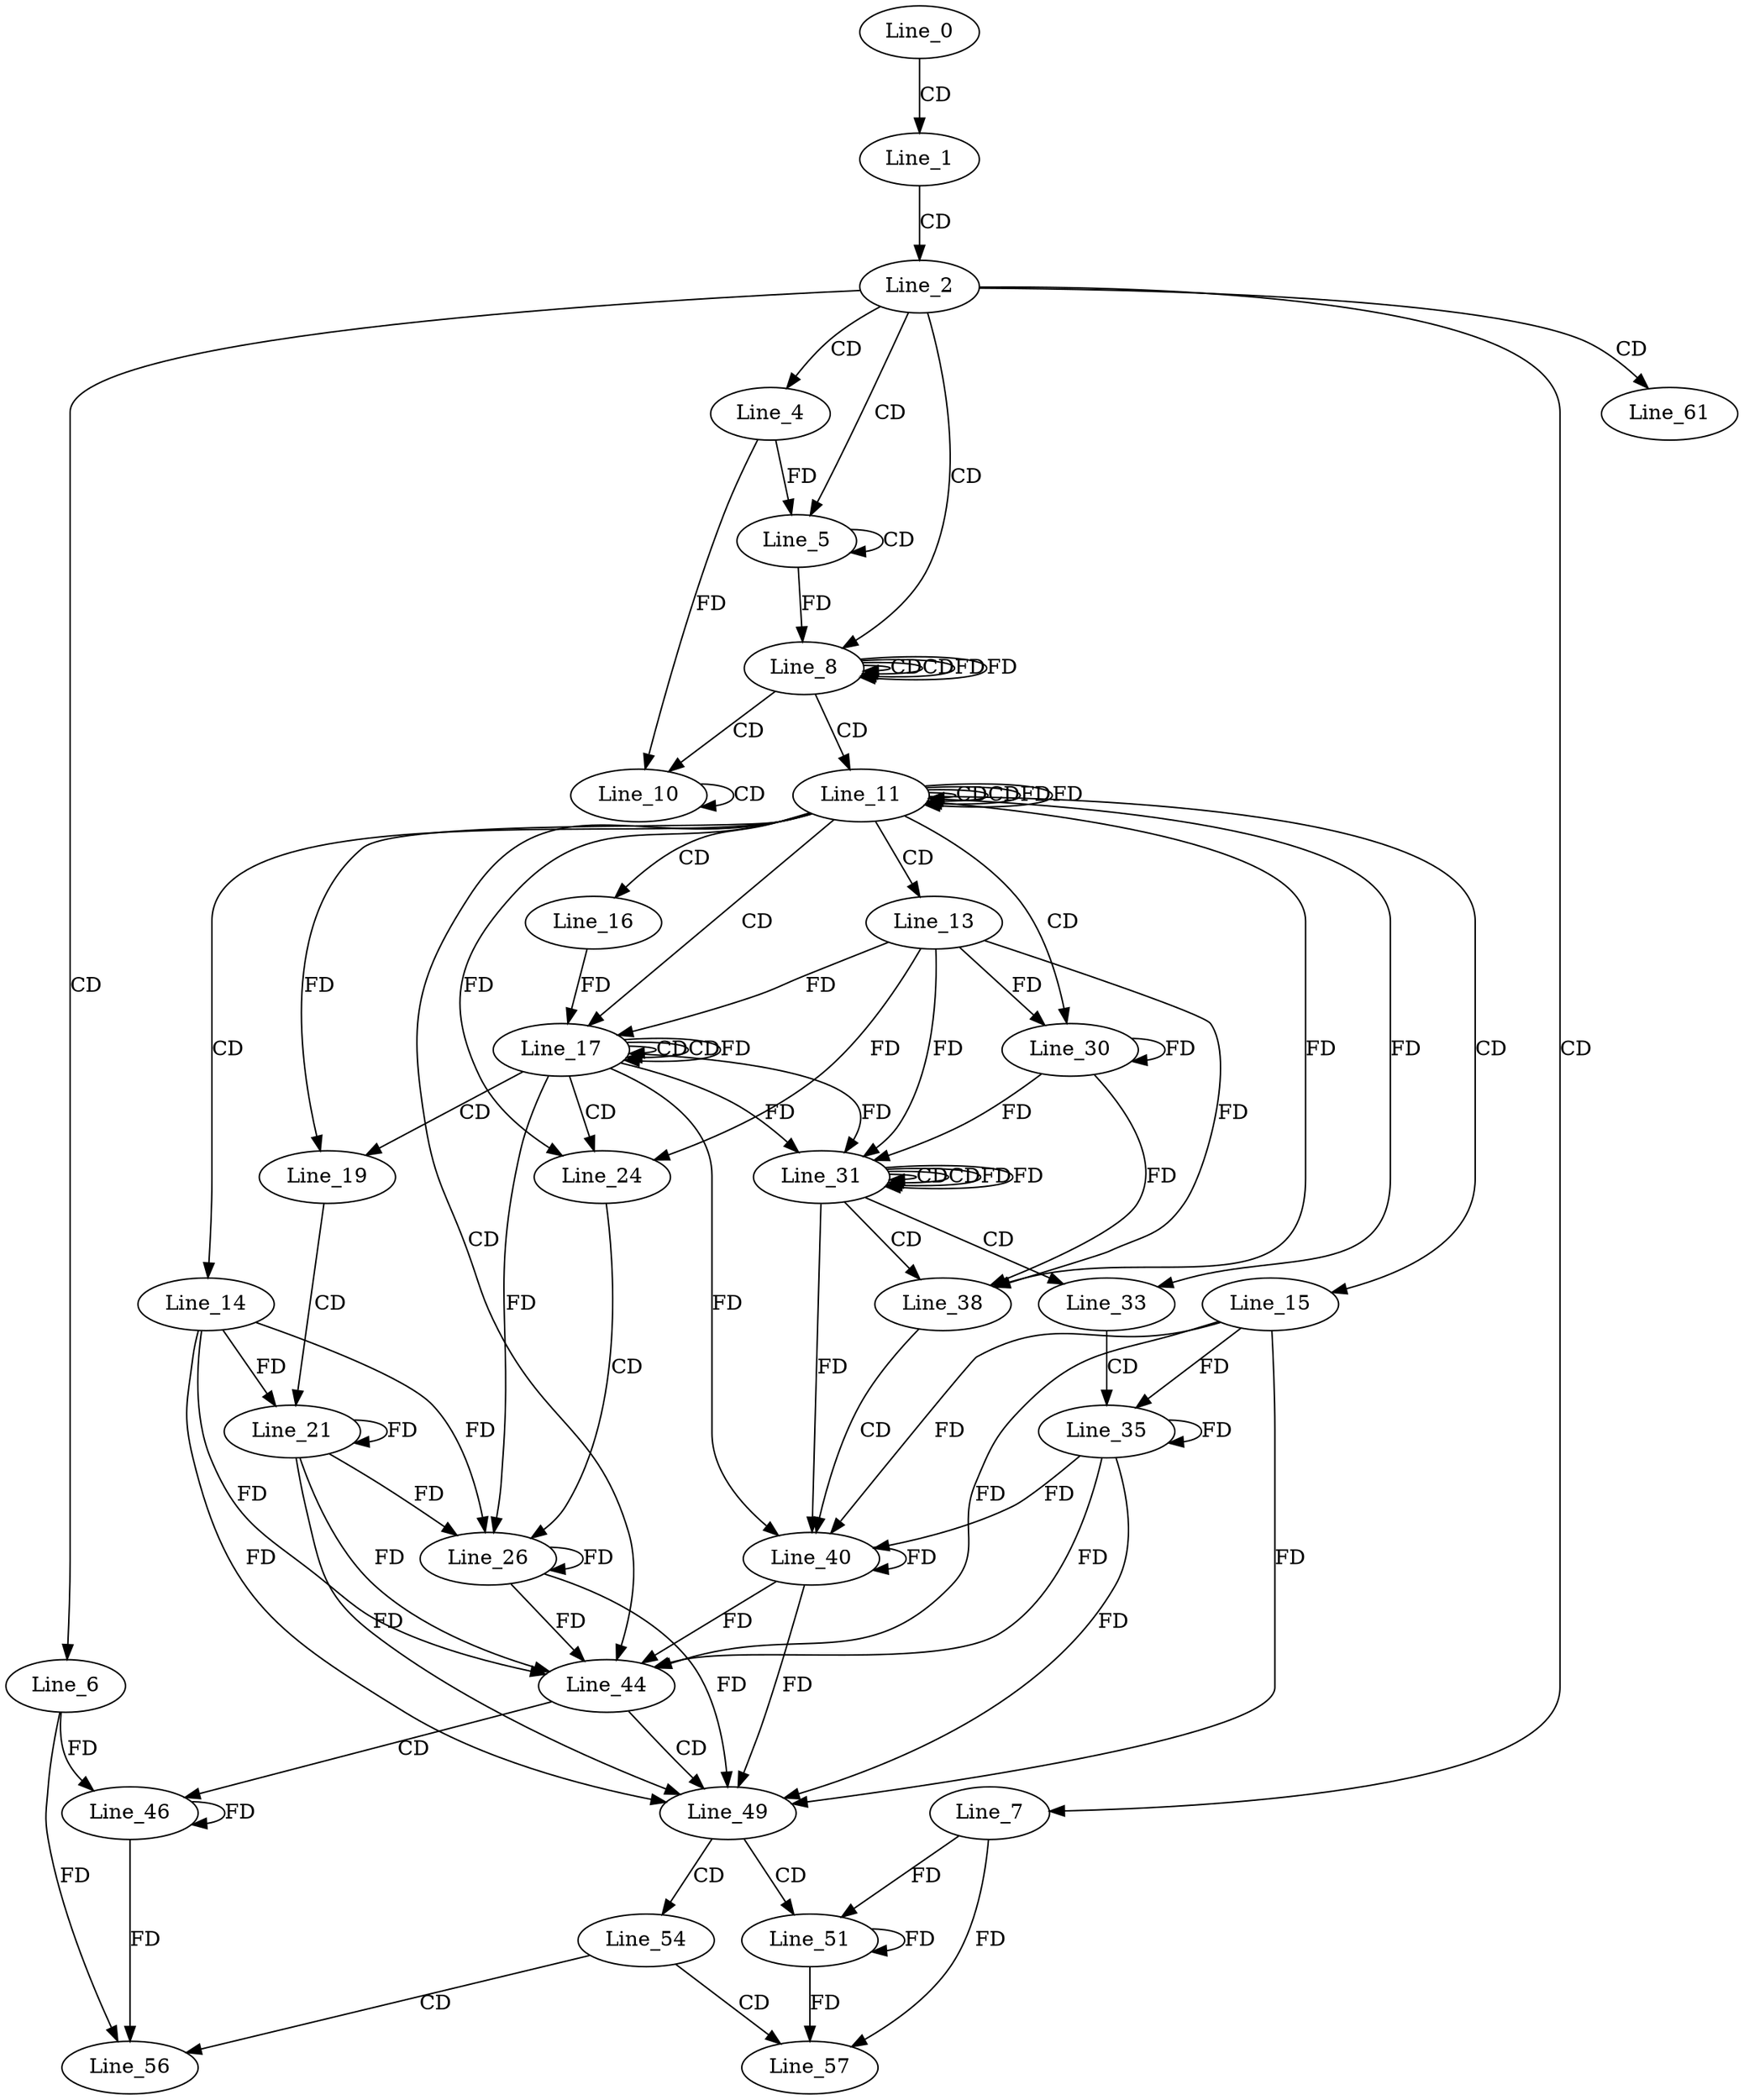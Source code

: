 digraph G {
  Line_0;
  Line_1;
  Line_2;
  Line_4;
  Line_5;
  Line_5;
  Line_5;
  Line_6;
  Line_7;
  Line_8;
  Line_8;
  Line_8;
  Line_10;
  Line_10;
  Line_10;
  Line_11;
  Line_11;
  Line_11;
  Line_11;
  Line_13;
  Line_14;
  Line_15;
  Line_16;
  Line_17;
  Line_17;
  Line_17;
  Line_17;
  Line_19;
  Line_21;
  Line_21;
  Line_24;
  Line_24;
  Line_26;
  Line_30;
  Line_31;
  Line_31;
  Line_31;
  Line_31;
  Line_33;
  Line_35;
  Line_35;
  Line_38;
  Line_38;
  Line_40;
  Line_44;
  Line_46;
  Line_49;
  Line_51;
  Line_54;
  Line_56;
  Line_57;
  Line_61;
  Line_0 -> Line_1 [ label="CD" ];
  Line_1 -> Line_2 [ label="CD" ];
  Line_2 -> Line_4 [ label="CD" ];
  Line_2 -> Line_5 [ label="CD" ];
  Line_5 -> Line_5 [ label="CD" ];
  Line_4 -> Line_5 [ label="FD" ];
  Line_2 -> Line_6 [ label="CD" ];
  Line_2 -> Line_7 [ label="CD" ];
  Line_2 -> Line_8 [ label="CD" ];
  Line_8 -> Line_8 [ label="CD" ];
  Line_5 -> Line_8 [ label="FD" ];
  Line_8 -> Line_8 [ label="CD" ];
  Line_8 -> Line_8 [ label="FD" ];
  Line_8 -> Line_10 [ label="CD" ];
  Line_10 -> Line_10 [ label="CD" ];
  Line_4 -> Line_10 [ label="FD" ];
  Line_8 -> Line_11 [ label="CD" ];
  Line_11 -> Line_11 [ label="CD" ];
  Line_11 -> Line_11 [ label="CD" ];
  Line_11 -> Line_11 [ label="FD" ];
  Line_11 -> Line_13 [ label="CD" ];
  Line_11 -> Line_14 [ label="CD" ];
  Line_11 -> Line_15 [ label="CD" ];
  Line_11 -> Line_16 [ label="CD" ];
  Line_11 -> Line_17 [ label="CD" ];
  Line_17 -> Line_17 [ label="CD" ];
  Line_16 -> Line_17 [ label="FD" ];
  Line_17 -> Line_17 [ label="CD" ];
  Line_17 -> Line_17 [ label="FD" ];
  Line_13 -> Line_17 [ label="FD" ];
  Line_17 -> Line_19 [ label="CD" ];
  Line_11 -> Line_19 [ label="FD" ];
  Line_19 -> Line_21 [ label="CD" ];
  Line_21 -> Line_21 [ label="FD" ];
  Line_14 -> Line_21 [ label="FD" ];
  Line_17 -> Line_24 [ label="CD" ];
  Line_13 -> Line_24 [ label="FD" ];
  Line_11 -> Line_24 [ label="FD" ];
  Line_24 -> Line_26 [ label="CD" ];
  Line_21 -> Line_26 [ label="FD" ];
  Line_26 -> Line_26 [ label="FD" ];
  Line_14 -> Line_26 [ label="FD" ];
  Line_17 -> Line_26 [ label="FD" ];
  Line_11 -> Line_30 [ label="CD" ];
  Line_13 -> Line_30 [ label="FD" ];
  Line_30 -> Line_30 [ label="FD" ];
  Line_31 -> Line_31 [ label="CD" ];
  Line_17 -> Line_31 [ label="FD" ];
  Line_31 -> Line_31 [ label="CD" ];
  Line_31 -> Line_31 [ label="FD" ];
  Line_17 -> Line_31 [ label="FD" ];
  Line_13 -> Line_31 [ label="FD" ];
  Line_30 -> Line_31 [ label="FD" ];
  Line_31 -> Line_33 [ label="CD" ];
  Line_11 -> Line_33 [ label="FD" ];
  Line_33 -> Line_35 [ label="CD" ];
  Line_35 -> Line_35 [ label="FD" ];
  Line_15 -> Line_35 [ label="FD" ];
  Line_31 -> Line_38 [ label="CD" ];
  Line_13 -> Line_38 [ label="FD" ];
  Line_30 -> Line_38 [ label="FD" ];
  Line_11 -> Line_38 [ label="FD" ];
  Line_38 -> Line_40 [ label="CD" ];
  Line_35 -> Line_40 [ label="FD" ];
  Line_40 -> Line_40 [ label="FD" ];
  Line_15 -> Line_40 [ label="FD" ];
  Line_31 -> Line_40 [ label="FD" ];
  Line_17 -> Line_40 [ label="FD" ];
  Line_11 -> Line_44 [ label="CD" ];
  Line_21 -> Line_44 [ label="FD" ];
  Line_26 -> Line_44 [ label="FD" ];
  Line_14 -> Line_44 [ label="FD" ];
  Line_35 -> Line_44 [ label="FD" ];
  Line_40 -> Line_44 [ label="FD" ];
  Line_15 -> Line_44 [ label="FD" ];
  Line_44 -> Line_46 [ label="CD" ];
  Line_46 -> Line_46 [ label="FD" ];
  Line_6 -> Line_46 [ label="FD" ];
  Line_44 -> Line_49 [ label="CD" ];
  Line_21 -> Line_49 [ label="FD" ];
  Line_26 -> Line_49 [ label="FD" ];
  Line_14 -> Line_49 [ label="FD" ];
  Line_35 -> Line_49 [ label="FD" ];
  Line_40 -> Line_49 [ label="FD" ];
  Line_15 -> Line_49 [ label="FD" ];
  Line_49 -> Line_51 [ label="CD" ];
  Line_51 -> Line_51 [ label="FD" ];
  Line_7 -> Line_51 [ label="FD" ];
  Line_49 -> Line_54 [ label="CD" ];
  Line_54 -> Line_56 [ label="CD" ];
  Line_46 -> Line_56 [ label="FD" ];
  Line_6 -> Line_56 [ label="FD" ];
  Line_54 -> Line_57 [ label="CD" ];
  Line_51 -> Line_57 [ label="FD" ];
  Line_7 -> Line_57 [ label="FD" ];
  Line_2 -> Line_61 [ label="CD" ];
  Line_8 -> Line_8 [ label="FD" ];
  Line_11 -> Line_11 [ label="FD" ];
  Line_31 -> Line_31 [ label="FD" ];
}
